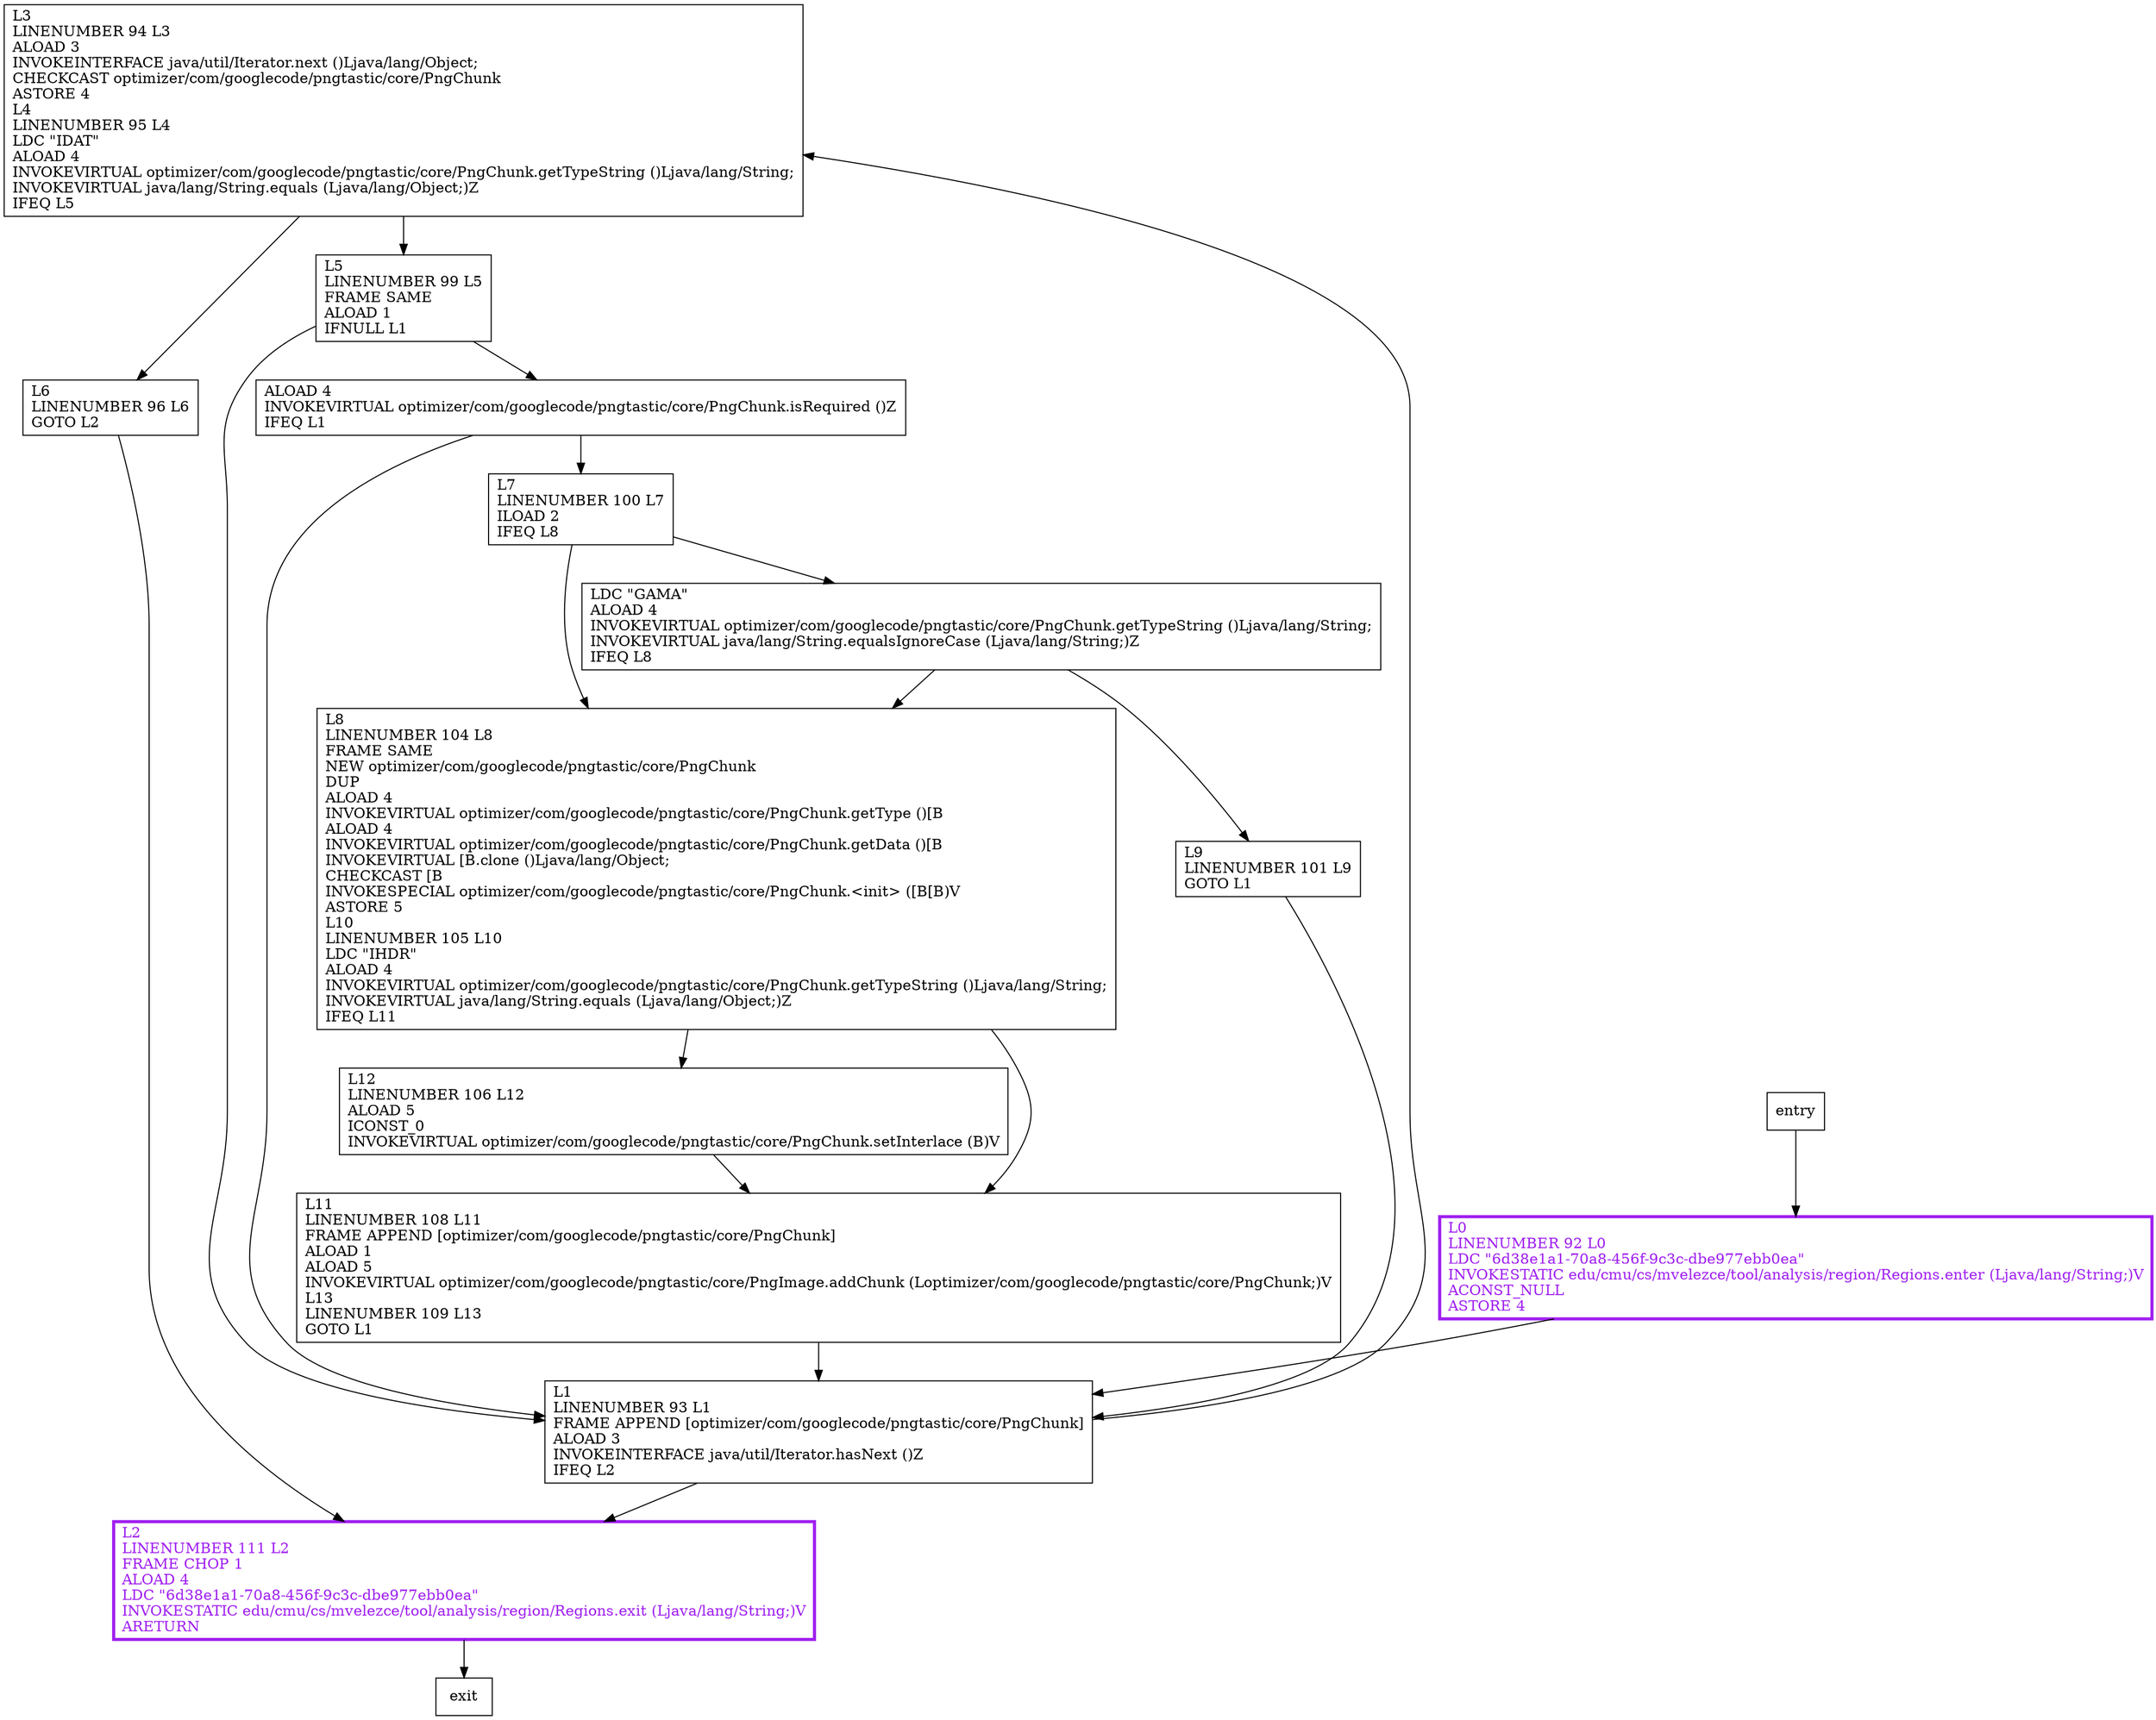 digraph processHeadChunks {
node [shape=record];
1818297681 [label="L3\lLINENUMBER 94 L3\lALOAD 3\lINVOKEINTERFACE java/util/Iterator.next ()Ljava/lang/Object;\lCHECKCAST optimizer/com/googlecode/pngtastic/core/PngChunk\lASTORE 4\lL4\lLINENUMBER 95 L4\lLDC \"IDAT\"\lALOAD 4\lINVOKEVIRTUAL optimizer/com/googlecode/pngtastic/core/PngChunk.getTypeString ()Ljava/lang/String;\lINVOKEVIRTUAL java/lang/String.equals (Ljava/lang/Object;)Z\lIFEQ L5\l"];
933448471 [label="L1\lLINENUMBER 93 L1\lFRAME APPEND [optimizer/com/googlecode/pngtastic/core/PngChunk]\lALOAD 3\lINVOKEINTERFACE java/util/Iterator.hasNext ()Z\lIFEQ L2\l"];
430345077 [label="L9\lLINENUMBER 101 L9\lGOTO L1\l"];
59908199 [label="L8\lLINENUMBER 104 L8\lFRAME SAME\lNEW optimizer/com/googlecode/pngtastic/core/PngChunk\lDUP\lALOAD 4\lINVOKEVIRTUAL optimizer/com/googlecode/pngtastic/core/PngChunk.getType ()[B\lALOAD 4\lINVOKEVIRTUAL optimizer/com/googlecode/pngtastic/core/PngChunk.getData ()[B\lINVOKEVIRTUAL [B.clone ()Ljava/lang/Object;\lCHECKCAST [B\lINVOKESPECIAL optimizer/com/googlecode/pngtastic/core/PngChunk.\<init\> ([B[B)V\lASTORE 5\lL10\lLINENUMBER 105 L10\lLDC \"IHDR\"\lALOAD 4\lINVOKEVIRTUAL optimizer/com/googlecode/pngtastic/core/PngChunk.getTypeString ()Ljava/lang/String;\lINVOKEVIRTUAL java/lang/String.equals (Ljava/lang/Object;)Z\lIFEQ L11\l"];
776218865 [label="LDC \"GAMA\"\lALOAD 4\lINVOKEVIRTUAL optimizer/com/googlecode/pngtastic/core/PngChunk.getTypeString ()Ljava/lang/String;\lINVOKEVIRTUAL java/lang/String.equalsIgnoreCase (Ljava/lang/String;)Z\lIFEQ L8\l"];
943689717 [label="L12\lLINENUMBER 106 L12\lALOAD 5\lICONST_0\lINVOKEVIRTUAL optimizer/com/googlecode/pngtastic/core/PngChunk.setInterlace (B)V\l"];
1497368331 [label="L0\lLINENUMBER 92 L0\lLDC \"6d38e1a1-70a8-456f-9c3c-dbe977ebb0ea\"\lINVOKESTATIC edu/cmu/cs/mvelezce/tool/analysis/region/Regions.enter (Ljava/lang/String;)V\lACONST_NULL\lASTORE 4\l"];
1802114347 [label="L2\lLINENUMBER 111 L2\lFRAME CHOP 1\lALOAD 4\lLDC \"6d38e1a1-70a8-456f-9c3c-dbe977ebb0ea\"\lINVOKESTATIC edu/cmu/cs/mvelezce/tool/analysis/region/Regions.exit (Ljava/lang/String;)V\lARETURN\l"];
708576205 [label="L11\lLINENUMBER 108 L11\lFRAME APPEND [optimizer/com/googlecode/pngtastic/core/PngChunk]\lALOAD 1\lALOAD 5\lINVOKEVIRTUAL optimizer/com/googlecode/pngtastic/core/PngImage.addChunk (Loptimizer/com/googlecode/pngtastic/core/PngChunk;)V\lL13\lLINENUMBER 109 L13\lGOTO L1\l"];
1401719615 [label="ALOAD 4\lINVOKEVIRTUAL optimizer/com/googlecode/pngtastic/core/PngChunk.isRequired ()Z\lIFEQ L1\l"];
207340794 [label="L6\lLINENUMBER 96 L6\lGOTO L2\l"];
1362907822 [label="L7\lLINENUMBER 100 L7\lILOAD 2\lIFEQ L8\l"];
1434118401 [label="L5\lLINENUMBER 99 L5\lFRAME SAME\lALOAD 1\lIFNULL L1\l"];
entry;
exit;
1818297681 -> 207340794;
1818297681 -> 1434118401;
933448471 -> 1818297681;
933448471 -> 1802114347;
430345077 -> 933448471;
59908199 -> 943689717;
59908199 -> 708576205;
776218865 -> 59908199;
776218865 -> 430345077;
entry -> 1497368331;
943689717 -> 708576205;
1497368331 -> 933448471;
1802114347 -> exit;
708576205 -> 933448471;
1401719615 -> 933448471;
1401719615 -> 1362907822;
207340794 -> 1802114347;
1362907822 -> 59908199;
1362907822 -> 776218865;
1434118401 -> 933448471;
1434118401 -> 1401719615;
1497368331[fontcolor="purple", penwidth=3, color="purple"];
1802114347[fontcolor="purple", penwidth=3, color="purple"];
}
